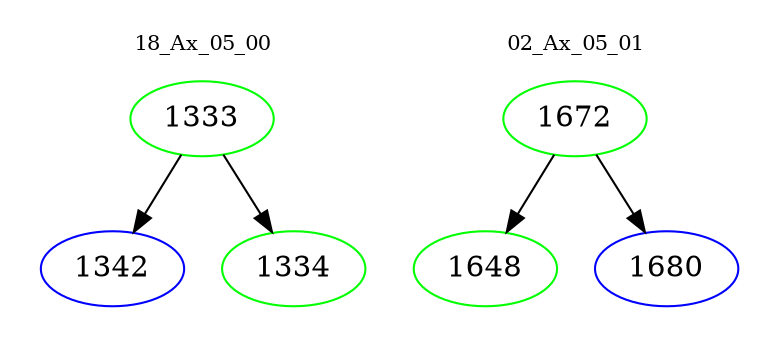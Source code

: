 digraph{
subgraph cluster_0 {
color = white
label = "18_Ax_05_00";
fontsize=10;
T0_1333 [label="1333", color="green"]
T0_1333 -> T0_1342 [color="black"]
T0_1342 [label="1342", color="blue"]
T0_1333 -> T0_1334 [color="black"]
T0_1334 [label="1334", color="green"]
}
subgraph cluster_1 {
color = white
label = "02_Ax_05_01";
fontsize=10;
T1_1672 [label="1672", color="green"]
T1_1672 -> T1_1648 [color="black"]
T1_1648 [label="1648", color="green"]
T1_1672 -> T1_1680 [color="black"]
T1_1680 [label="1680", color="blue"]
}
}
